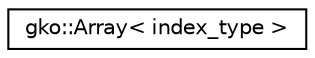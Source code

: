 digraph "Graphical Class Hierarchy"
{
 // INTERACTIVE_SVG=YES
  edge [fontname="Helvetica",fontsize="10",labelfontname="Helvetica",labelfontsize="10"];
  node [fontname="Helvetica",fontsize="10",shape=record];
  rankdir="LR";
  Node1 [label="gko::Array\< index_type \>",height=0.2,width=0.4,color="black", fillcolor="white", style="filled",URL="$classgko_1_1Array.html"];
}
